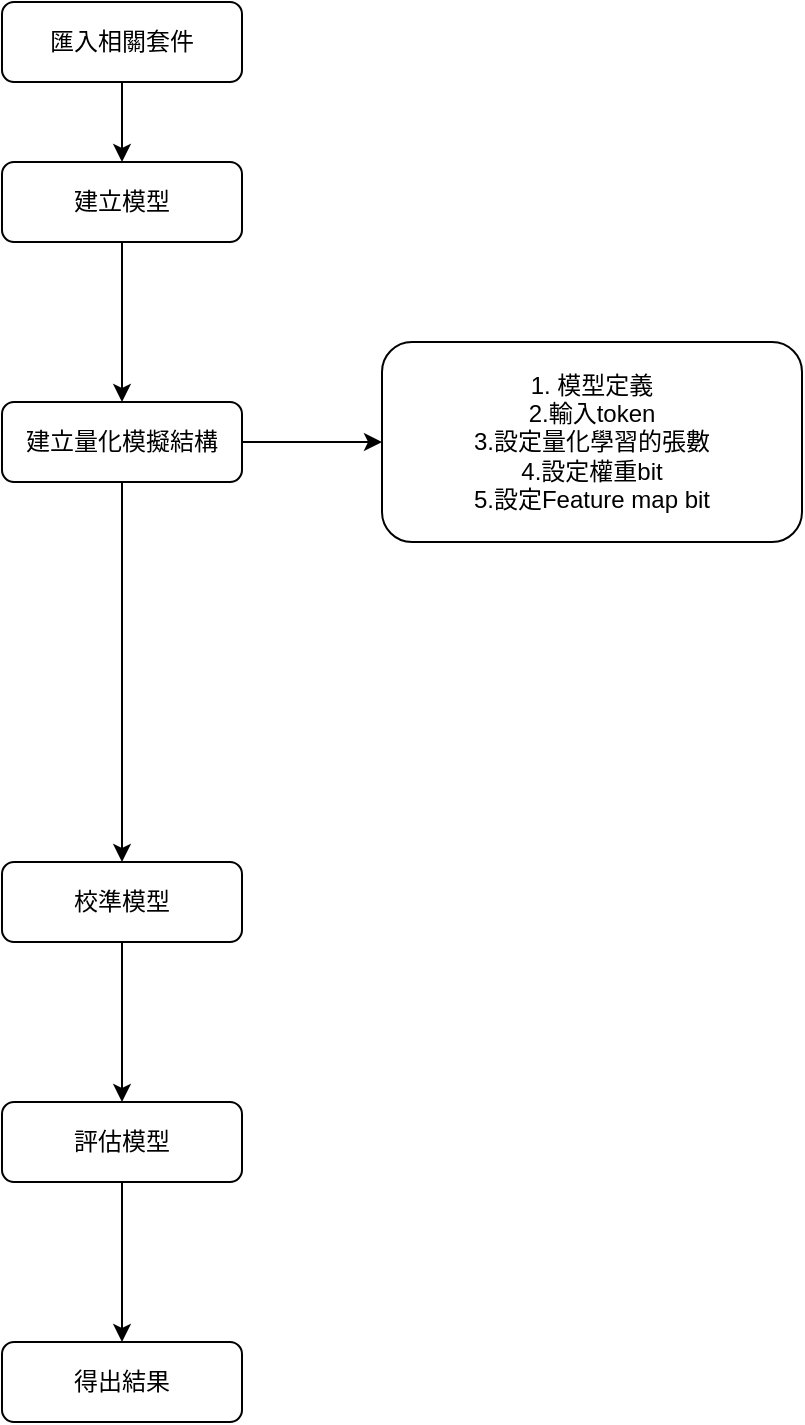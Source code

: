 <mxfile version="27.1.4">
  <diagram id="C5RBs43oDa-KdzZeNtuy" name="Page-1">
    <mxGraphModel dx="1360" dy="1928" grid="1" gridSize="10" guides="1" tooltips="1" connect="1" arrows="1" fold="1" page="1" pageScale="1" pageWidth="827" pageHeight="1169" math="0" shadow="0">
      <root>
        <mxCell id="WIyWlLk6GJQsqaUBKTNV-0" />
        <mxCell id="WIyWlLk6GJQsqaUBKTNV-1" parent="WIyWlLk6GJQsqaUBKTNV-0" />
        <mxCell id="6n4-GF9ngiLV3Adks26o-1" value="" style="edgeStyle=orthogonalEdgeStyle;rounded=0;orthogonalLoop=1;jettySize=auto;html=1;" edge="1" parent="WIyWlLk6GJQsqaUBKTNV-1" source="WIyWlLk6GJQsqaUBKTNV-3" target="6n4-GF9ngiLV3Adks26o-0">
          <mxGeometry relative="1" as="geometry" />
        </mxCell>
        <mxCell id="WIyWlLk6GJQsqaUBKTNV-3" value="匯入相關套件" style="rounded=1;whiteSpace=wrap;html=1;fontSize=12;glass=0;strokeWidth=1;shadow=0;" parent="WIyWlLk6GJQsqaUBKTNV-1" vertex="1">
          <mxGeometry x="160" y="-30" width="120" height="40" as="geometry" />
        </mxCell>
        <mxCell id="XD48PaqFn4LGn0v5CfCM-1" value="" style="edgeStyle=orthogonalEdgeStyle;rounded=0;orthogonalLoop=1;jettySize=auto;html=1;" parent="WIyWlLk6GJQsqaUBKTNV-1" source="DVHvTnASbO4LjsmolBhJ-0" target="XD48PaqFn4LGn0v5CfCM-0" edge="1">
          <mxGeometry relative="1" as="geometry" />
        </mxCell>
        <mxCell id="8o8zQKmIjF0XyXsUob9i-1" value="" style="edgeStyle=orthogonalEdgeStyle;rounded=0;orthogonalLoop=1;jettySize=auto;html=1;" parent="WIyWlLk6GJQsqaUBKTNV-1" source="DVHvTnASbO4LjsmolBhJ-0" target="8o8zQKmIjF0XyXsUob9i-0" edge="1">
          <mxGeometry relative="1" as="geometry" />
        </mxCell>
        <mxCell id="DVHvTnASbO4LjsmolBhJ-0" value="建立量化模擬結構" style="rounded=1;whiteSpace=wrap;html=1;fontSize=12;glass=0;strokeWidth=1;shadow=0;" parent="WIyWlLk6GJQsqaUBKTNV-1" vertex="1">
          <mxGeometry x="160" y="170" width="120" height="40" as="geometry" />
        </mxCell>
        <mxCell id="XD48PaqFn4LGn0v5CfCM-3" value="" style="edgeStyle=orthogonalEdgeStyle;rounded=0;orthogonalLoop=1;jettySize=auto;html=1;" parent="WIyWlLk6GJQsqaUBKTNV-1" source="XD48PaqFn4LGn0v5CfCM-0" target="XD48PaqFn4LGn0v5CfCM-2" edge="1">
          <mxGeometry relative="1" as="geometry" />
        </mxCell>
        <mxCell id="XD48PaqFn4LGn0v5CfCM-0" value="校準模型" style="rounded=1;whiteSpace=wrap;html=1;fontSize=12;glass=0;strokeWidth=1;shadow=0;" parent="WIyWlLk6GJQsqaUBKTNV-1" vertex="1">
          <mxGeometry x="160" y="400" width="120" height="40" as="geometry" />
        </mxCell>
        <mxCell id="XD48PaqFn4LGn0v5CfCM-5" value="" style="edgeStyle=orthogonalEdgeStyle;rounded=0;orthogonalLoop=1;jettySize=auto;html=1;" parent="WIyWlLk6GJQsqaUBKTNV-1" source="XD48PaqFn4LGn0v5CfCM-2" target="XD48PaqFn4LGn0v5CfCM-4" edge="1">
          <mxGeometry relative="1" as="geometry" />
        </mxCell>
        <mxCell id="XD48PaqFn4LGn0v5CfCM-2" value="評估模型" style="rounded=1;whiteSpace=wrap;html=1;fontSize=12;glass=0;strokeWidth=1;shadow=0;" parent="WIyWlLk6GJQsqaUBKTNV-1" vertex="1">
          <mxGeometry x="160" y="520" width="120" height="40" as="geometry" />
        </mxCell>
        <mxCell id="XD48PaqFn4LGn0v5CfCM-4" value="得出結果" style="rounded=1;whiteSpace=wrap;html=1;fontSize=12;glass=0;strokeWidth=1;shadow=0;" parent="WIyWlLk6GJQsqaUBKTNV-1" vertex="1">
          <mxGeometry x="160" y="640" width="120" height="40" as="geometry" />
        </mxCell>
        <mxCell id="8o8zQKmIjF0XyXsUob9i-0" value="1. 模型定義&lt;div&gt;2.輸入token&lt;/div&gt;&lt;div&gt;3.設定量化學習的張數&lt;/div&gt;&lt;div&gt;4.設定權重bit&lt;/div&gt;&lt;div&gt;5.設定Feature map bit&lt;/div&gt;" style="whiteSpace=wrap;html=1;rounded=1;glass=0;strokeWidth=1;shadow=0;" parent="WIyWlLk6GJQsqaUBKTNV-1" vertex="1">
          <mxGeometry x="350" y="140" width="210" height="100" as="geometry" />
        </mxCell>
        <mxCell id="6n4-GF9ngiLV3Adks26o-2" value="" style="edgeStyle=orthogonalEdgeStyle;rounded=0;orthogonalLoop=1;jettySize=auto;html=1;" edge="1" parent="WIyWlLk6GJQsqaUBKTNV-1" source="6n4-GF9ngiLV3Adks26o-0" target="DVHvTnASbO4LjsmolBhJ-0">
          <mxGeometry relative="1" as="geometry" />
        </mxCell>
        <mxCell id="6n4-GF9ngiLV3Adks26o-0" value="建立模型" style="rounded=1;whiteSpace=wrap;html=1;fontSize=12;glass=0;strokeWidth=1;shadow=0;" vertex="1" parent="WIyWlLk6GJQsqaUBKTNV-1">
          <mxGeometry x="160" y="50" width="120" height="40" as="geometry" />
        </mxCell>
      </root>
    </mxGraphModel>
  </diagram>
</mxfile>
